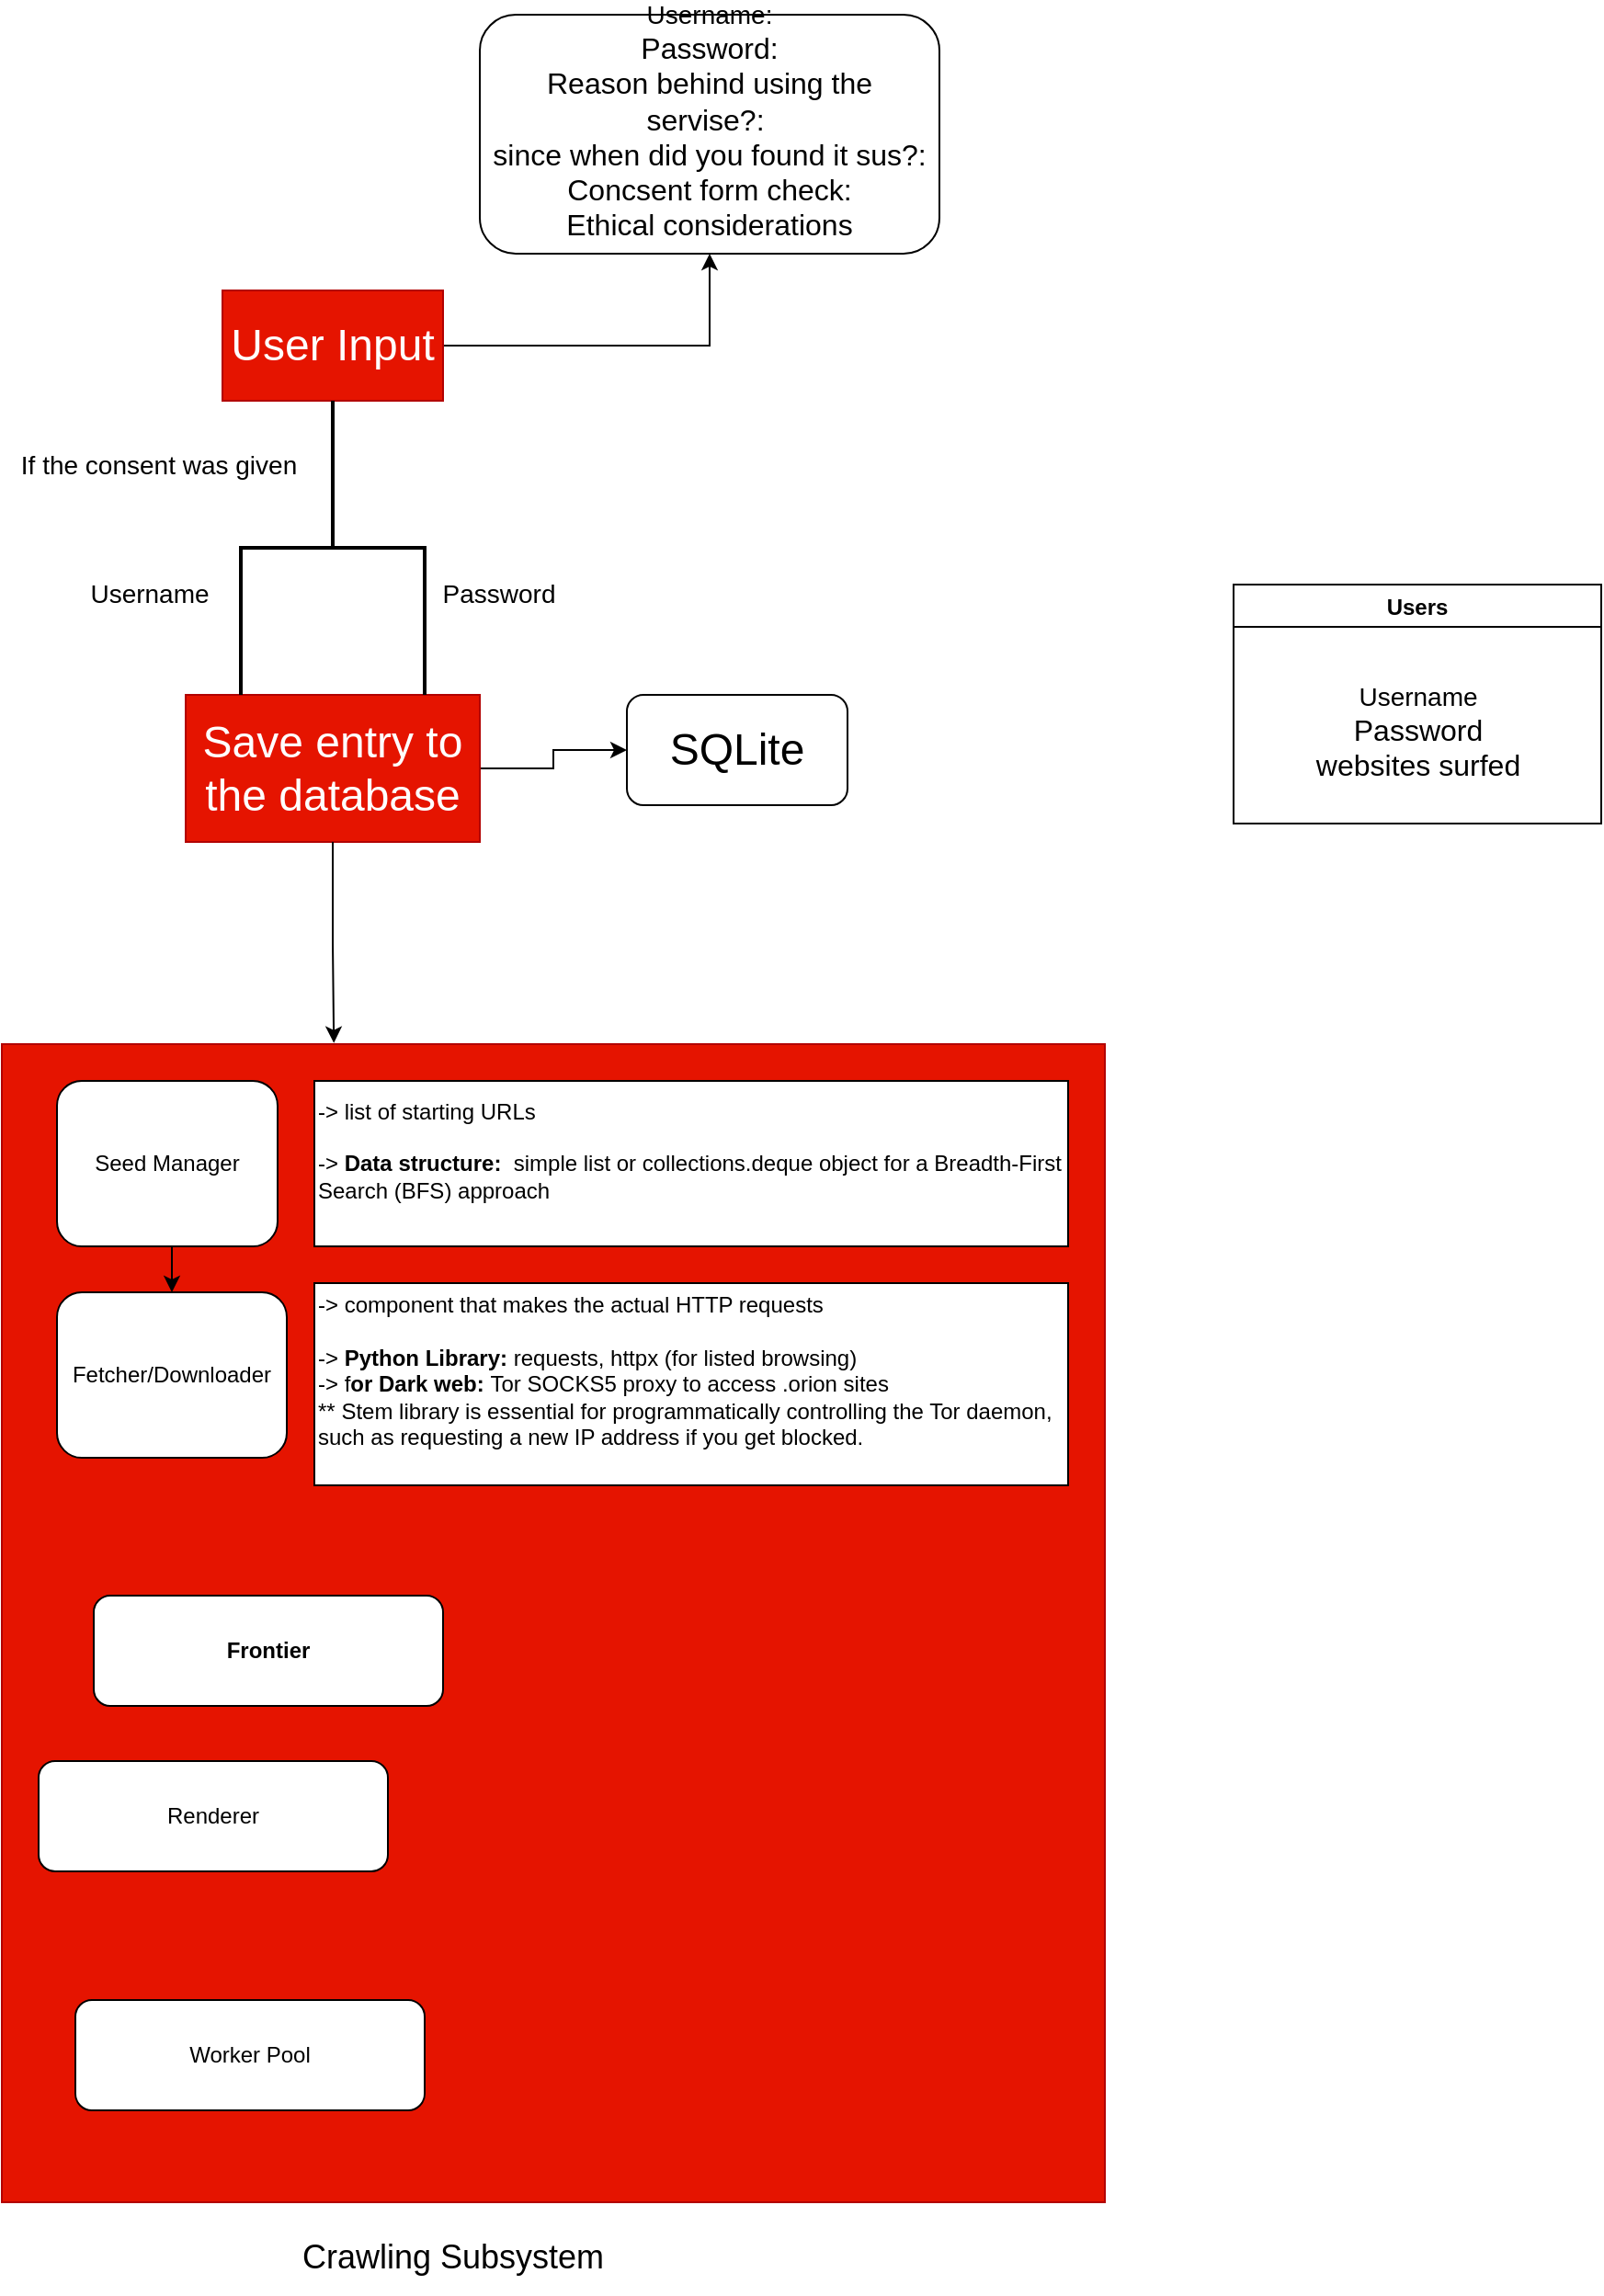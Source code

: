 <mxfile version="28.2.5">
  <diagram name="Page-1" id="dfBdxsZxoFyjgKo16Wi0">
    <mxGraphModel dx="649" dy="1556" grid="1" gridSize="10" guides="1" tooltips="1" connect="1" arrows="1" fold="1" page="1" pageScale="1" pageWidth="827" pageHeight="1169" math="0" shadow="0">
      <root>
        <mxCell id="0" />
        <mxCell id="1" parent="0" />
        <mxCell id="cCdxv8Dc9Y3CUJkiHGjH-7" style="edgeStyle=orthogonalEdgeStyle;rounded=0;orthogonalLoop=1;jettySize=auto;html=1;entryX=0.5;entryY=1;entryDx=0;entryDy=0;" parent="1" source="cCdxv8Dc9Y3CUJkiHGjH-1" target="cCdxv8Dc9Y3CUJkiHGjH-6" edge="1">
          <mxGeometry relative="1" as="geometry" />
        </mxCell>
        <mxCell id="cCdxv8Dc9Y3CUJkiHGjH-1" value="&lt;font style=&quot;font-size: 24px;&quot;&gt;User Input&lt;/font&gt;" style="rounded=0;whiteSpace=wrap;html=1;fillColor=#e51400;fontColor=#ffffff;strokeColor=#B20000;" parent="1" vertex="1">
          <mxGeometry x="270" y="40" width="120" height="60" as="geometry" />
        </mxCell>
        <mxCell id="-1EunzjlYAiXuODHpeC--4" style="edgeStyle=orthogonalEdgeStyle;rounded=0;orthogonalLoop=1;jettySize=auto;html=1;exitX=1;exitY=0.5;exitDx=0;exitDy=0;entryX=0;entryY=0.5;entryDx=0;entryDy=0;" parent="1" source="cCdxv8Dc9Y3CUJkiHGjH-2" target="-1EunzjlYAiXuODHpeC--3" edge="1">
          <mxGeometry relative="1" as="geometry" />
        </mxCell>
        <mxCell id="cCdxv8Dc9Y3CUJkiHGjH-2" value="&lt;font style=&quot;font-size: 24px;&quot;&gt;Save entry to the database&lt;/font&gt;" style="rounded=0;whiteSpace=wrap;html=1;fillColor=#e51400;fontColor=#ffffff;strokeColor=#B20000;" parent="1" vertex="1">
          <mxGeometry x="250" y="260" width="160" height="80" as="geometry" />
        </mxCell>
        <mxCell id="cCdxv8Dc9Y3CUJkiHGjH-3" value="" style="strokeWidth=2;html=1;shape=mxgraph.flowchart.annotation_2;align=left;labelPosition=right;pointerEvents=1;direction=south;" parent="1" vertex="1">
          <mxGeometry x="280" y="100" width="100" height="160" as="geometry" />
        </mxCell>
        <mxCell id="cCdxv8Dc9Y3CUJkiHGjH-4" value="&lt;font style=&quot;font-size: 14px;&quot;&gt;Username&lt;/font&gt;" style="text;html=1;align=center;verticalAlign=middle;resizable=0;points=[];autosize=1;strokeColor=none;fillColor=none;" parent="1" vertex="1">
          <mxGeometry x="185" y="190" width="90" height="30" as="geometry" />
        </mxCell>
        <mxCell id="cCdxv8Dc9Y3CUJkiHGjH-5" value="&lt;font style=&quot;font-size: 14px;&quot;&gt;Password&lt;/font&gt;" style="text;html=1;align=center;verticalAlign=middle;resizable=0;points=[];autosize=1;strokeColor=none;fillColor=none;" parent="1" vertex="1">
          <mxGeometry x="380" y="190" width="80" height="30" as="geometry" />
        </mxCell>
        <mxCell id="cCdxv8Dc9Y3CUJkiHGjH-6" value="&lt;font style=&quot;font-size: 14px;&quot;&gt;Username:&lt;/font&gt;&lt;div&gt;&lt;font size=&quot;3&quot;&gt;Password:&lt;/font&gt;&lt;/div&gt;&lt;div&gt;&lt;font size=&quot;3&quot;&gt;Reason behind using the servise?:&lt;span style=&quot;background-color: transparent; color: light-dark(rgb(0, 0, 0), rgb(255, 255, 255));&quot;&gt;&amp;nbsp;&lt;/span&gt;&lt;/font&gt;&lt;/div&gt;&lt;div&gt;&lt;font size=&quot;3&quot;&gt;since when did you found it sus?:&lt;br&gt;Concsent form check:&lt;/font&gt;&lt;/div&gt;&lt;div&gt;&lt;font size=&quot;3&quot;&gt;Ethical considerations&lt;/font&gt;&lt;/div&gt;&lt;div&gt;&lt;br&gt;&lt;/div&gt;" style="rounded=1;whiteSpace=wrap;html=1;" parent="1" vertex="1">
          <mxGeometry x="410" y="-110" width="250" height="130" as="geometry" />
        </mxCell>
        <mxCell id="-1EunzjlYAiXuODHpeC--1" value="&lt;font style=&quot;font-size: 14px;&quot;&gt;If the consent was given&lt;/font&gt;" style="text;html=1;align=center;verticalAlign=middle;resizable=0;points=[];autosize=1;strokeColor=none;fillColor=none;" parent="1" vertex="1">
          <mxGeometry x="150" y="120" width="170" height="30" as="geometry" />
        </mxCell>
        <mxCell id="-1EunzjlYAiXuODHpeC--3" value="&lt;font style=&quot;font-size: 24px;&quot;&gt;SQLite&lt;/font&gt;" style="rounded=1;whiteSpace=wrap;html=1;" parent="1" vertex="1">
          <mxGeometry x="490" y="260" width="120" height="60" as="geometry" />
        </mxCell>
        <mxCell id="-1EunzjlYAiXuODHpeC--5" value="Users" style="swimlane;startSize=23;" parent="1" vertex="1">
          <mxGeometry x="820" y="200" width="200" height="130" as="geometry" />
        </mxCell>
        <mxCell id="-1EunzjlYAiXuODHpeC--6" value="&lt;font style=&quot;font-size: 14px;&quot;&gt;Username&lt;/font&gt;&lt;div&gt;&lt;font size=&quot;3&quot;&gt;Password&lt;/font&gt;&lt;/div&gt;&lt;div&gt;&lt;font size=&quot;3&quot;&gt;websites surfed&lt;/font&gt;&lt;/div&gt;" style="text;html=1;align=center;verticalAlign=middle;resizable=0;points=[];autosize=1;strokeColor=none;fillColor=none;" parent="-1EunzjlYAiXuODHpeC--5" vertex="1">
          <mxGeometry x="35" y="45" width="130" height="70" as="geometry" />
        </mxCell>
        <mxCell id="hVuF3EK29kmnw9NAhK6H-1" value="" style="rounded=0;whiteSpace=wrap;html=1;fillColor=#e51400;fontColor=#ffffff;strokeColor=#B20000;" vertex="1" parent="1">
          <mxGeometry x="150" y="450" width="600" height="630" as="geometry" />
        </mxCell>
        <mxCell id="hVuF3EK29kmnw9NAhK6H-2" value="&lt;font style=&quot;font-size: 18px;&quot;&gt;Crawling Subsystem&lt;/font&gt;" style="text;html=1;align=center;verticalAlign=middle;resizable=0;points=[];autosize=1;strokeColor=none;fillColor=none;" vertex="1" parent="1">
          <mxGeometry x="300" y="1090" width="190" height="40" as="geometry" />
        </mxCell>
        <mxCell id="hVuF3EK29kmnw9NAhK6H-18" style="edgeStyle=orthogonalEdgeStyle;rounded=0;orthogonalLoop=1;jettySize=auto;html=1;exitX=0.5;exitY=1;exitDx=0;exitDy=0;entryX=0.5;entryY=0;entryDx=0;entryDy=0;" edge="1" parent="1" source="hVuF3EK29kmnw9NAhK6H-3" target="hVuF3EK29kmnw9NAhK6H-4">
          <mxGeometry relative="1" as="geometry" />
        </mxCell>
        <mxCell id="hVuF3EK29kmnw9NAhK6H-3" value="Seed Manager" style="rounded=1;whiteSpace=wrap;html=1;" vertex="1" parent="1">
          <mxGeometry x="180" y="470" width="120" height="90" as="geometry" />
        </mxCell>
        <mxCell id="hVuF3EK29kmnw9NAhK6H-4" value="Fetcher/Downloader" style="rounded=1;whiteSpace=wrap;html=1;" vertex="1" parent="1">
          <mxGeometry x="180" y="585" width="125" height="90" as="geometry" />
        </mxCell>
        <mxCell id="hVuF3EK29kmnw9NAhK6H-5" value="&lt;span style=&quot;color: rgba(0, 0, 0, 0); font-family: monospace; font-size: 0px; text-align: start; text-wrap-mode: nowrap;&quot;&gt;%3CmxGraphModel%3E%3Croot%3E%3CmxCell%20id%3D%220%22%2F%3E%3CmxCell%20id%3D%221%22%20parent%3D%220%22%2F%3E%3CmxCell%20id%3D%222%22%20value%3D%22Fetcher%2FDownloader%22%20style%3D%22rounded%3D1%3BwhiteSpace%3Dwrap%3Bhtml%3D1%3B%22%20vertex%3D%221%22%20parent%3D%221%22%3E%3CmxGeometry%20x%3D%22170%22%20y%3D%22560%22%20width%3D%22190%22%20height%3D%2260%22%20as%3D%22geometry%22%2F%3E%3C%2FmxCell%3E%3C%2Froot%3E%3C%2FmxGraphModel%3E&lt;/span&gt;&lt;strong data-end=&quot;1200&quot; data-start=&quot;1167&quot;&gt;Frontier&lt;/strong&gt;" style="rounded=1;whiteSpace=wrap;html=1;" vertex="1" parent="1">
          <mxGeometry x="200" y="750" width="190" height="60" as="geometry" />
        </mxCell>
        <mxCell id="hVuF3EK29kmnw9NAhK6H-6" value="&lt;div style=&quot;text-align: start;&quot;&gt;&lt;span style=&quot;background-color: transparent; font-size: 0px; text-wrap-mode: nowrap;&quot;&gt;&lt;font face=&quot;monospace&quot; color=&quot;rgba(237, 237, 237, 0)&quot;&gt;v&lt;/font&gt;&lt;/span&gt;&lt;span style=&quot;background-color: transparent; color: light-dark(rgb(0, 0, 0), rgb(255, 255, 255)); text-align: center;&quot;&gt;Renderer&lt;/span&gt;&lt;span style=&quot;background-color: transparent; font-size: 0px; text-wrap-mode: nowrap;&quot;&gt;&lt;font face=&quot;monospace&quot; color=&quot;rgba(237, 237, 237, 0)&quot;&gt;&lt;br&gt;&lt;/font&gt;&lt;/span&gt;&lt;/div&gt;" style="rounded=1;whiteSpace=wrap;html=1;" vertex="1" parent="1">
          <mxGeometry x="170" y="840" width="190" height="60" as="geometry" />
        </mxCell>
        <mxCell id="hVuF3EK29kmnw9NAhK6H-7" value="&lt;div style=&quot;text-align: start;&quot;&gt;&lt;span style=&quot;color: rgba(0, 0, 0, 0); font-family: monospace; font-size: 0px; text-wrap-mode: nowrap;&quot;&gt;%3CmxGraphModel%3E%3Croot%3E%3CmxCell%20id%3D%220%22%2F%3E%3CmxCell%20id%3D%221%22%20parent%3D%220%22%2F%3E%3CmxCell%20id%3D%222%22%20value%3D%22%26lt%3Bdiv%20style%3D%26quot%3Btext-align%3A%20start%3B%26quot%3B%26gt%3B%26lt%3Bspan%20style%3D%26quot%3Bbackground-color%3A%20transparent%3B%20font-size%3A%200px%3B%20text-wrap-mode%3A%20nowrap%3B%26quot%3B%26gt%3B%26lt%3Bfont%20face%3D%26quot%3Bmonospace%26quot%3B%20color%3D%26quot%3Brgba(237%2C%20237%2C%20237%2C%200)%26quot%3B%26gt%3Bv%26lt%3B%2Ffont%26gt%3B%26lt%3B%2Fspan%26gt%3B%26lt%3Bspan%20style%3D%26quot%3Bbackground-color%3A%20transparent%3B%20color%3A%20light-dark(rgb(0%2C%200%2C%200)%2C%20rgb(255%2C%20255%2C%20255))%3B%20text-align%3A%20center%3B%26quot%3B%26gt%3BRenderer%26lt%3B%2Fspan%26gt%3B%26lt%3Bspan%20style%3D%26quot%3Bbackground-color%3A%20transparent%3B%20font-size%3A%200px%3B%20text-wrap-mode%3A%20nowrap%3B%26quot%3B%26gt%3B%26lt%3Bfont%20face%3D%26quot%3Bmonospace%26quot%3B%20color%3D%26quot%3Brgba(237%2C%20237%2C%20237%2C%200)%26quot%3B%26gt%3B%26lt%3Bbr%26gt%3B%26lt%3B%2Ffont%26gt%3B%26lt%3B%2Fspan%26gt%3B%26lt%3B%2Fdiv%26gt%3B%22%20style%3D%22rounded%3D1%3BwhiteSpace%3Dwrap%3Bhtml%3D1%3B%22%20vertex%3D%221%22%20parent%3D%221%22%3E%3CmxGeometry%20x%3D%22170%22%20y%3D%22730%22%20width%3D%22190%22%20height%3D%2260%22%20as%3D%22geometry%22%2F%3E%3C%2FmxCell%3E%3C%2Froot%3E%3C%2FmxGraphModel%3E&lt;/span&gt;&lt;span style=&quot;background-color: transparent; font-size: 0px; text-wrap-mode: nowrap;&quot;&gt;&lt;font face=&quot;monospace&quot; color=&quot;rgba(237, 237, 237, 0)&quot;&gt;&lt;/font&gt;&lt;/span&gt;&lt;span style=&quot;background-color: transparent; color: light-dark(rgb(0, 0, 0), rgb(255, 255, 255)); text-align: center;&quot;&gt;Worker Pool&lt;/span&gt;&lt;/div&gt;" style="rounded=1;whiteSpace=wrap;html=1;" vertex="1" parent="1">
          <mxGeometry x="190" y="970" width="190" height="60" as="geometry" />
        </mxCell>
        <mxCell id="hVuF3EK29kmnw9NAhK6H-15" value="&lt;span style=&quot;font-size: 12px;&quot;&gt;-&amp;gt; list of starting URLs&lt;/span&gt;&lt;div&gt;&lt;br&gt;&lt;div&gt;-&amp;gt; &lt;b&gt;Data structure:&lt;/b&gt;&amp;nbsp;&amp;nbsp;simple list or collections.deque object for a Breadth-First Search (BFS) approach&lt;/div&gt;&lt;/div&gt;&lt;div&gt;&lt;br&gt;&lt;/div&gt;" style="rounded=0;whiteSpace=wrap;html=1;align=left;" vertex="1" parent="1">
          <mxGeometry x="320" y="470" width="410" height="90" as="geometry" />
        </mxCell>
        <mxCell id="hVuF3EK29kmnw9NAhK6H-16" value="&lt;span style=&quot;font-size: 12px;&quot;&gt;-&amp;gt;&amp;nbsp;component that makes the actual HTTP requests&lt;/span&gt;&lt;div&gt;&lt;br&gt;&lt;div&gt;-&amp;gt; &lt;b&gt;Python Library:&amp;nbsp;&lt;/b&gt;&lt;span style=&quot;background-color: transparent; color: light-dark(rgb(0, 0, 0), rgb(255, 255, 255));&quot;&gt;requests, httpx (for listed browsing)&lt;/span&gt;&lt;/div&gt;&lt;/div&gt;&lt;div&gt;&lt;span style=&quot;background-color: transparent; color: light-dark(rgb(0, 0, 0), rgb(255, 255, 255));&quot;&gt;-&amp;gt; f&lt;b&gt;or Dark web&lt;/b&gt;&lt;/span&gt;&lt;b style=&quot;background-color: transparent; color: light-dark(rgb(0, 0, 0), rgb(255, 255, 255));&quot;&gt;:&amp;nbsp;&lt;/b&gt;&lt;span style=&quot;background-color: transparent; font-size: 12px;&quot;&gt;Tor SOCKS5 proxy to access .orion sites&lt;/span&gt;&lt;/div&gt;&lt;div&gt;&lt;span style=&quot;background-color: transparent; font-size: 12px;&quot;&gt;**&amp;nbsp;&lt;/span&gt;&lt;span style=&quot;background-color: transparent; font-size: 12px;&quot;&gt;Stem library is essential for programmatically controlling the Tor daemon, such as requesting a new IP address if you get blocked.&lt;/span&gt;&lt;/div&gt;&lt;div&gt;&lt;br&gt;&lt;/div&gt;" style="rounded=0;whiteSpace=wrap;html=1;align=left;" vertex="1" parent="1">
          <mxGeometry x="320" y="580" width="410" height="110" as="geometry" />
        </mxCell>
        <mxCell id="hVuF3EK29kmnw9NAhK6H-17" style="edgeStyle=orthogonalEdgeStyle;rounded=0;orthogonalLoop=1;jettySize=auto;html=1;exitX=0.5;exitY=1;exitDx=0;exitDy=0;entryX=0.301;entryY=-0.001;entryDx=0;entryDy=0;entryPerimeter=0;" edge="1" parent="1" source="cCdxv8Dc9Y3CUJkiHGjH-2" target="hVuF3EK29kmnw9NAhK6H-1">
          <mxGeometry relative="1" as="geometry" />
        </mxCell>
      </root>
    </mxGraphModel>
  </diagram>
</mxfile>
